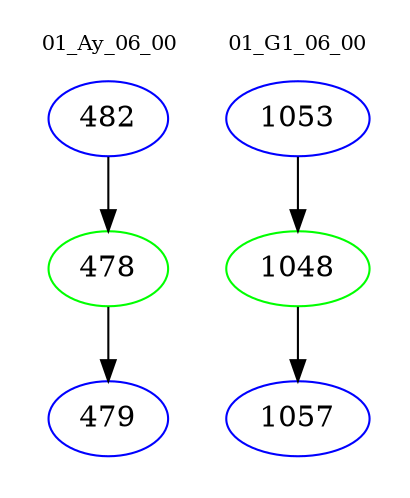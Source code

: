 digraph{
subgraph cluster_0 {
color = white
label = "01_Ay_06_00";
fontsize=10;
T0_482 [label="482", color="blue"]
T0_482 -> T0_478 [color="black"]
T0_478 [label="478", color="green"]
T0_478 -> T0_479 [color="black"]
T0_479 [label="479", color="blue"]
}
subgraph cluster_1 {
color = white
label = "01_G1_06_00";
fontsize=10;
T1_1053 [label="1053", color="blue"]
T1_1053 -> T1_1048 [color="black"]
T1_1048 [label="1048", color="green"]
T1_1048 -> T1_1057 [color="black"]
T1_1057 [label="1057", color="blue"]
}
}
